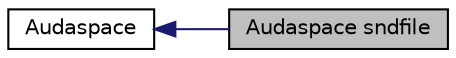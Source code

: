 digraph structs
{
  edge [fontname="Helvetica",fontsize="10",labelfontname="Helvetica",labelfontsize="10"];
  node [fontname="Helvetica",fontsize="10",shape=record];
  rankdir=LR;
  Node0 [label="Audaspace sndfile",height=0.2,width=0.4,color="black", fillcolor="grey75", style="filled" fontcolor="black"];
  Node1 [label="Audaspace",height=0.2,width=0.4,color="black", fillcolor="white", style="filled",URL="$d0/d62/group__audaspace.html"];
  Node1->Node0 [shape=plaintext, color="midnightblue", dir="back", style="solid"];
}

